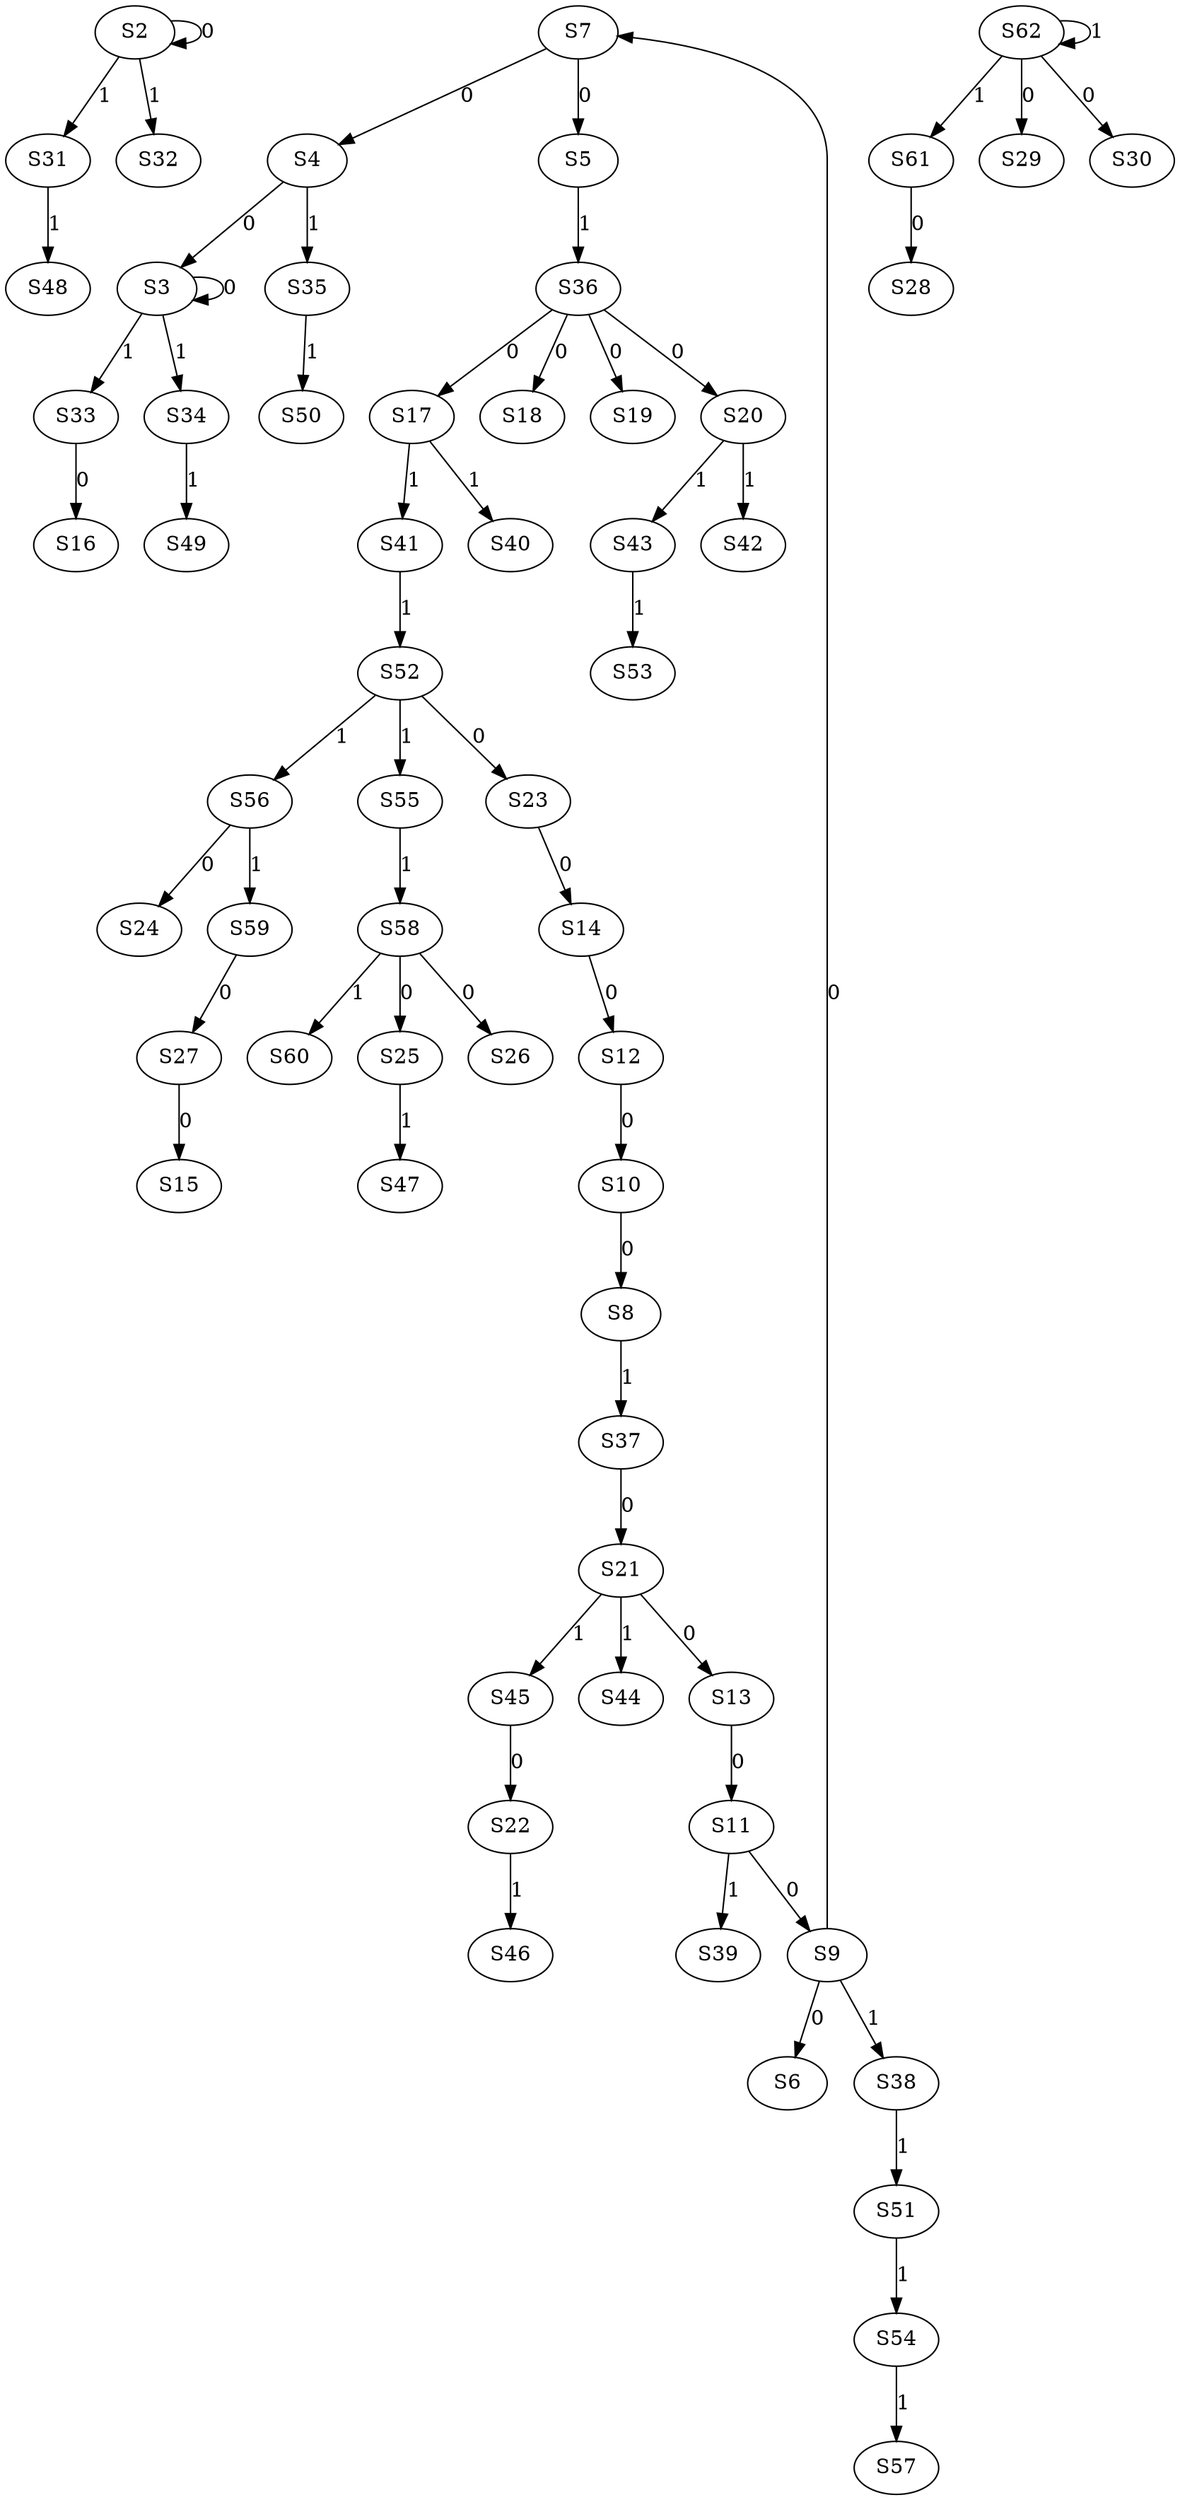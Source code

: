 strict digraph {
	S2 -> S2 [ label = 0 ];
	S4 -> S3 [ label = 0 ];
	S7 -> S4 [ label = 0 ];
	S7 -> S5 [ label = 0 ];
	S9 -> S6 [ label = 0 ];
	S9 -> S7 [ label = 0 ];
	S10 -> S8 [ label = 0 ];
	S11 -> S9 [ label = 0 ];
	S12 -> S10 [ label = 0 ];
	S13 -> S11 [ label = 0 ];
	S14 -> S12 [ label = 0 ];
	S21 -> S13 [ label = 0 ];
	S23 -> S14 [ label = 0 ];
	S27 -> S15 [ label = 0 ];
	S33 -> S16 [ label = 0 ];
	S36 -> S17 [ label = 0 ];
	S36 -> S18 [ label = 0 ];
	S36 -> S19 [ label = 0 ];
	S36 -> S20 [ label = 0 ];
	S37 -> S21 [ label = 0 ];
	S45 -> S22 [ label = 0 ];
	S52 -> S23 [ label = 0 ];
	S56 -> S24 [ label = 0 ];
	S58 -> S25 [ label = 0 ];
	S58 -> S26 [ label = 0 ];
	S59 -> S27 [ label = 0 ];
	S61 -> S28 [ label = 0 ];
	S62 -> S29 [ label = 0 ];
	S62 -> S30 [ label = 0 ];
	S2 -> S31 [ label = 1 ];
	S2 -> S32 [ label = 1 ];
	S3 -> S33 [ label = 1 ];
	S3 -> S34 [ label = 1 ];
	S4 -> S35 [ label = 1 ];
	S5 -> S36 [ label = 1 ];
	S8 -> S37 [ label = 1 ];
	S9 -> S38 [ label = 1 ];
	S11 -> S39 [ label = 1 ];
	S17 -> S40 [ label = 1 ];
	S17 -> S41 [ label = 1 ];
	S20 -> S42 [ label = 1 ];
	S20 -> S43 [ label = 1 ];
	S21 -> S44 [ label = 1 ];
	S21 -> S45 [ label = 1 ];
	S22 -> S46 [ label = 1 ];
	S25 -> S47 [ label = 1 ];
	S31 -> S48 [ label = 1 ];
	S34 -> S49 [ label = 1 ];
	S35 -> S50 [ label = 1 ];
	S38 -> S51 [ label = 1 ];
	S41 -> S52 [ label = 1 ];
	S43 -> S53 [ label = 1 ];
	S51 -> S54 [ label = 1 ];
	S52 -> S55 [ label = 1 ];
	S52 -> S56 [ label = 1 ];
	S54 -> S57 [ label = 1 ];
	S55 -> S58 [ label = 1 ];
	S56 -> S59 [ label = 1 ];
	S58 -> S60 [ label = 1 ];
	S62 -> S61 [ label = 1 ];
	S62 -> S62 [ label = 1 ];
	S3 -> S3 [ label = 0 ];
}